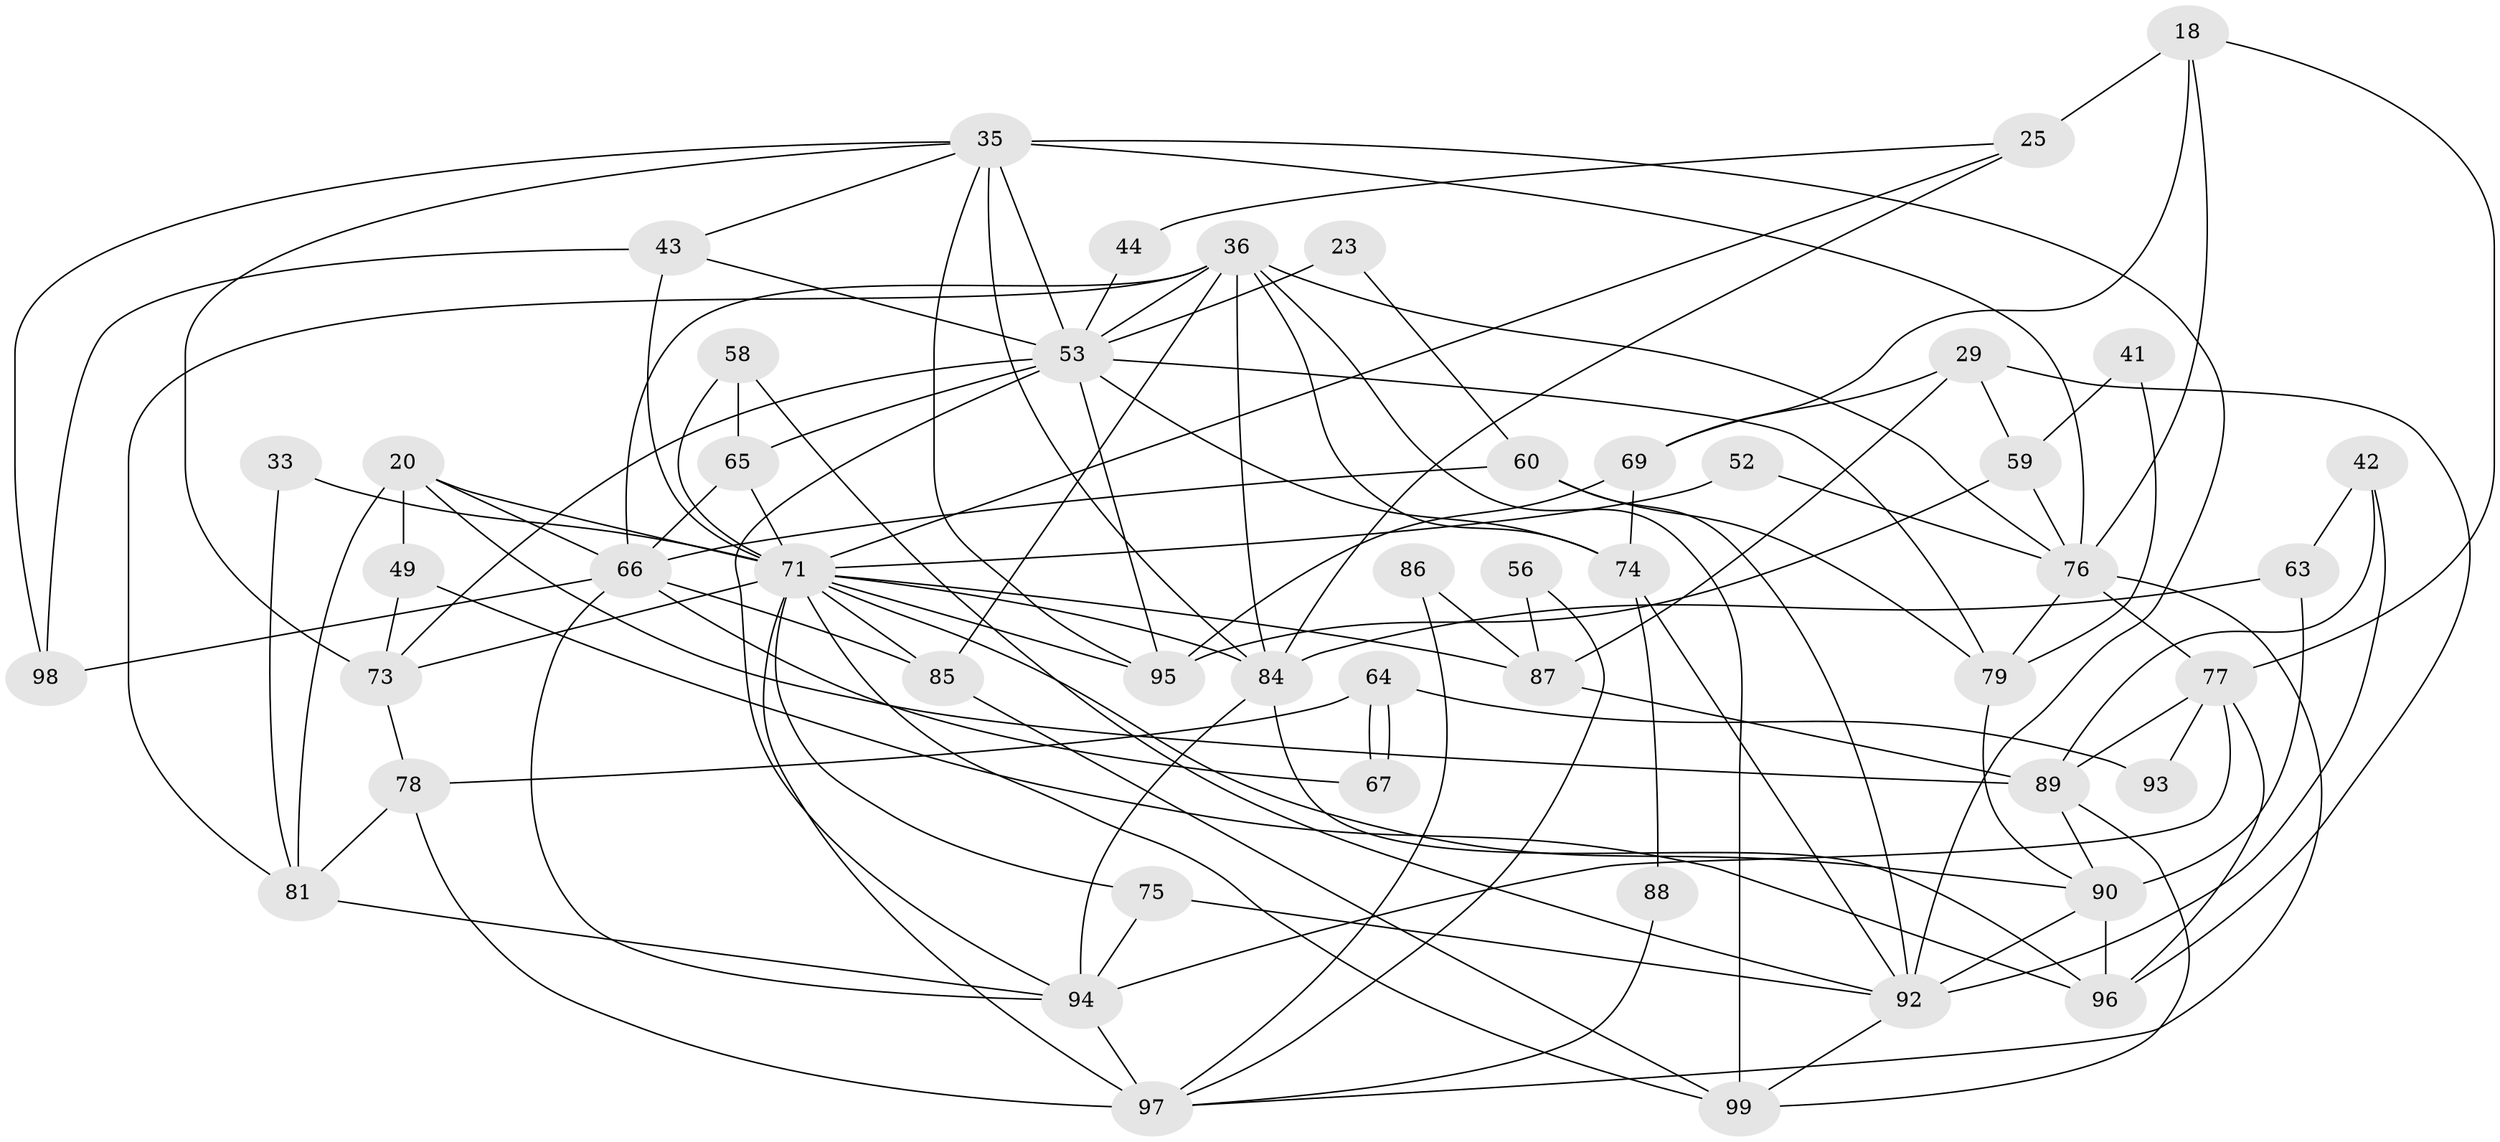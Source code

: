 // original degree distribution, {5: 0.15151515151515152, 4: 0.2727272727272727, 3: 0.3434343434343434, 2: 0.1111111111111111, 9: 0.010101010101010102, 8: 0.06060606060606061, 7: 0.020202020202020204, 6: 0.030303030303030304}
// Generated by graph-tools (version 1.1) at 2025/50/03/09/25 04:50:55]
// undirected, 49 vertices, 117 edges
graph export_dot {
graph [start="1"]
  node [color=gray90,style=filled];
  18;
  20 [super="+17+13"];
  23;
  25;
  29;
  33;
  35 [super="+27+8"];
  36 [super="+5+16"];
  41;
  42 [super="+30"];
  43;
  44;
  49;
  52;
  53 [super="+15+38"];
  56;
  58;
  59 [super="+48"];
  60;
  63;
  64;
  65 [super="+32+51"];
  66 [super="+22"];
  67;
  69;
  71 [super="+12+3+34+54"];
  73 [super="+6+47"];
  74 [super="+57"];
  75;
  76 [super="+68+24"];
  77 [super="+1+45"];
  78 [super="+28"];
  79 [super="+26+37"];
  81;
  84 [super="+21+62"];
  85 [super="+61"];
  86;
  87;
  88;
  89 [super="+31+72"];
  90 [super="+50+55"];
  92 [super="+70"];
  93;
  94 [super="+14+91"];
  95 [super="+83"];
  96;
  97;
  98;
  99 [super="+82"];
  18 -- 25;
  18 -- 69;
  18 -- 77;
  18 -- 76;
  20 -- 81 [weight=2];
  20 -- 49;
  20 -- 89;
  20 -- 66 [weight=2];
  20 -- 71 [weight=2];
  23 -- 60;
  23 -- 53 [weight=2];
  25 -- 44;
  25 -- 71;
  25 -- 84;
  29 -- 96;
  29 -- 59 [weight=2];
  29 -- 69;
  29 -- 87;
  33 -- 81;
  33 -- 71;
  35 -- 84 [weight=2];
  35 -- 73;
  35 -- 76 [weight=2];
  35 -- 98;
  35 -- 53;
  35 -- 92 [weight=2];
  35 -- 43;
  35 -- 95;
  36 -- 66;
  36 -- 81;
  36 -- 99;
  36 -- 53 [weight=3];
  36 -- 76 [weight=2];
  36 -- 84 [weight=2];
  36 -- 74;
  36 -- 85;
  41 -- 59 [weight=2];
  41 -- 79;
  42 -- 63 [weight=2];
  42 -- 92;
  42 -- 89;
  43 -- 53 [weight=3];
  43 -- 98;
  43 -- 71 [weight=3];
  44 -- 53;
  49 -- 96;
  49 -- 73;
  52 -- 76;
  52 -- 71;
  53 -- 74;
  53 -- 95 [weight=2];
  53 -- 73;
  53 -- 79;
  53 -- 65;
  53 -- 94;
  56 -- 87;
  56 -- 97;
  58 -- 65 [weight=2];
  58 -- 71;
  58 -- 92;
  59 -- 76 [weight=2];
  59 -- 95;
  60 -- 79;
  60 -- 66;
  60 -- 92;
  63 -- 90;
  63 -- 84;
  64 -- 67;
  64 -- 67;
  64 -- 93;
  64 -- 78;
  65 -- 66 [weight=2];
  65 -- 71 [weight=2];
  66 -- 67;
  66 -- 85;
  66 -- 98;
  66 -- 94;
  69 -- 74;
  69 -- 95;
  71 -- 99;
  71 -- 84;
  71 -- 87;
  71 -- 73 [weight=2];
  71 -- 90;
  71 -- 95;
  71 -- 97;
  71 -- 75;
  71 -- 85;
  73 -- 78;
  74 -- 92;
  74 -- 88;
  75 -- 92;
  75 -- 94;
  76 -- 97;
  76 -- 77;
  76 -- 79;
  77 -- 96 [weight=2];
  77 -- 94 [weight=2];
  77 -- 93;
  77 -- 89 [weight=3];
  78 -- 97 [weight=2];
  78 -- 81;
  79 -- 90;
  81 -- 94;
  84 -- 96 [weight=2];
  84 -- 94;
  85 -- 99;
  86 -- 97;
  86 -- 87;
  87 -- 89;
  88 -- 97;
  89 -- 90;
  89 -- 99;
  90 -- 96;
  90 -- 92;
  92 -- 99;
  94 -- 97;
}
